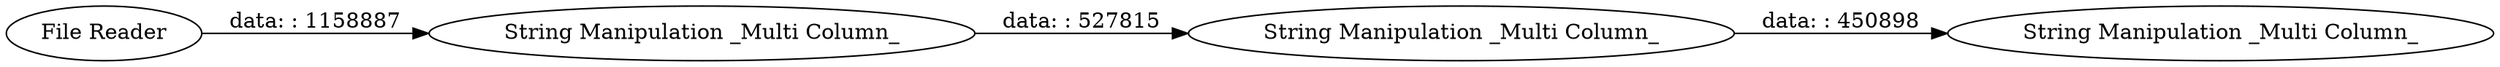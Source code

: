 digraph {
	"-2524893663681282790_4" [label="String Manipulation _Multi Column_"]
	"-2524893663681282790_1" [label="String Manipulation _Multi Column_"]
	"-2524893663681282790_5" [label="String Manipulation _Multi Column_"]
	"-2524893663681282790_3" [label="File Reader"]
	"-2524893663681282790_1" -> "-2524893663681282790_4" [label="data: : 527815"]
	"-2524893663681282790_3" -> "-2524893663681282790_1" [label="data: : 1158887"]
	"-2524893663681282790_4" -> "-2524893663681282790_5" [label="data: : 450898"]
	rankdir=LR
}
